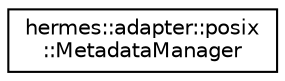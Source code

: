 digraph "Graphical Class Hierarchy"
{
 // LATEX_PDF_SIZE
  edge [fontname="Helvetica",fontsize="10",labelfontname="Helvetica",labelfontsize="10"];
  node [fontname="Helvetica",fontsize="10",shape=record];
  rankdir="LR";
  Node0 [label="hermes::adapter::posix\l::MetadataManager",height=0.2,width=0.4,color="black", fillcolor="white", style="filled",URL="$classhermes_1_1adapter_1_1posix_1_1_metadata_manager.html",tooltip=" "];
}
